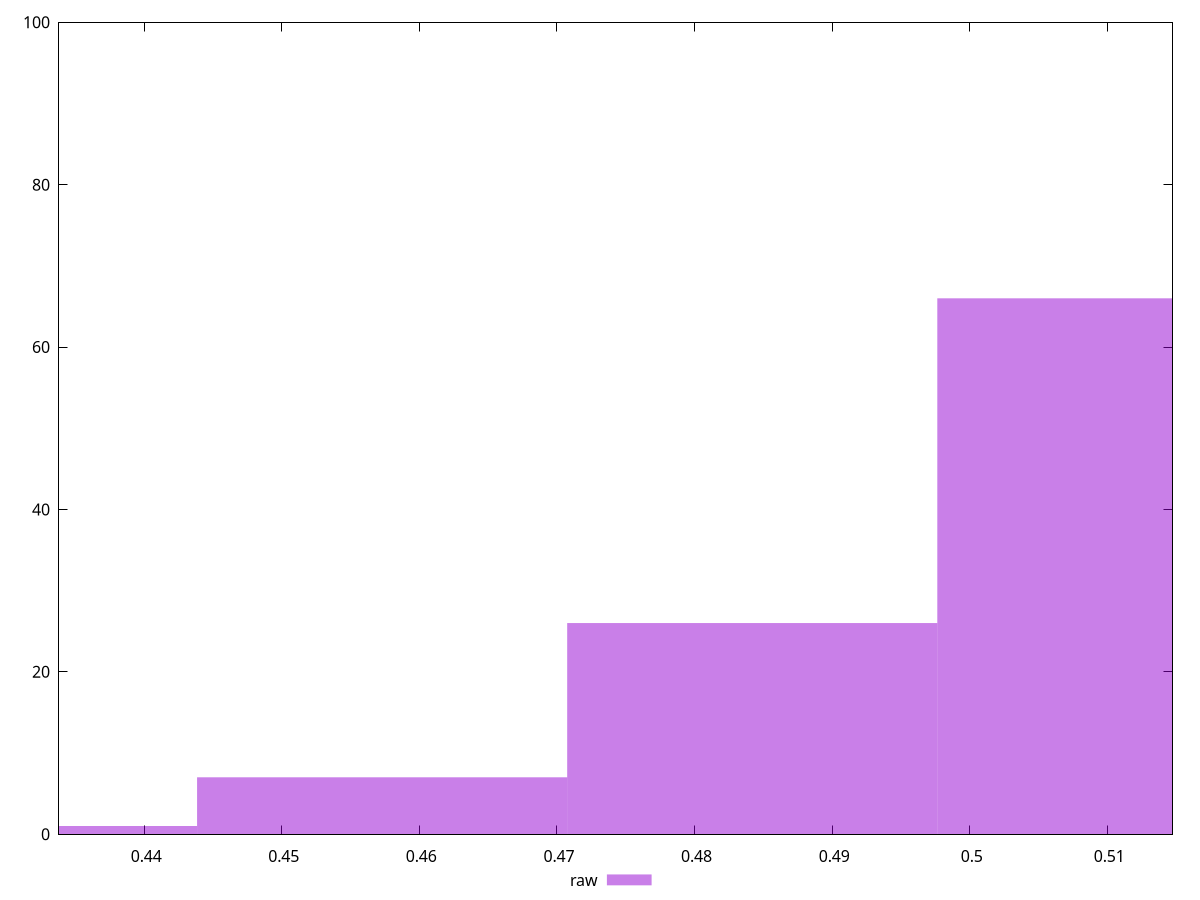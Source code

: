 reset

$raw <<EOF
0.4303945081958746 1
0.4841938217203589 26
0.5110934784826011 66
0.45729416495811676 7
EOF

set key outside below
set boxwidth 0.026899656762242163
set xrange [0.43380951080352015:0.5147377674396766]
set yrange [0:100]
set trange [0:100]
set style fill transparent solid 0.5 noborder
set terminal svg size 640, 490 enhanced background rgb 'white'
set output "report_00018_2021-02-10T15-25-16.877Z/meta/pScore/samples/pages+cached/raw/histogram.svg"

plot $raw title "raw" with boxes

reset
